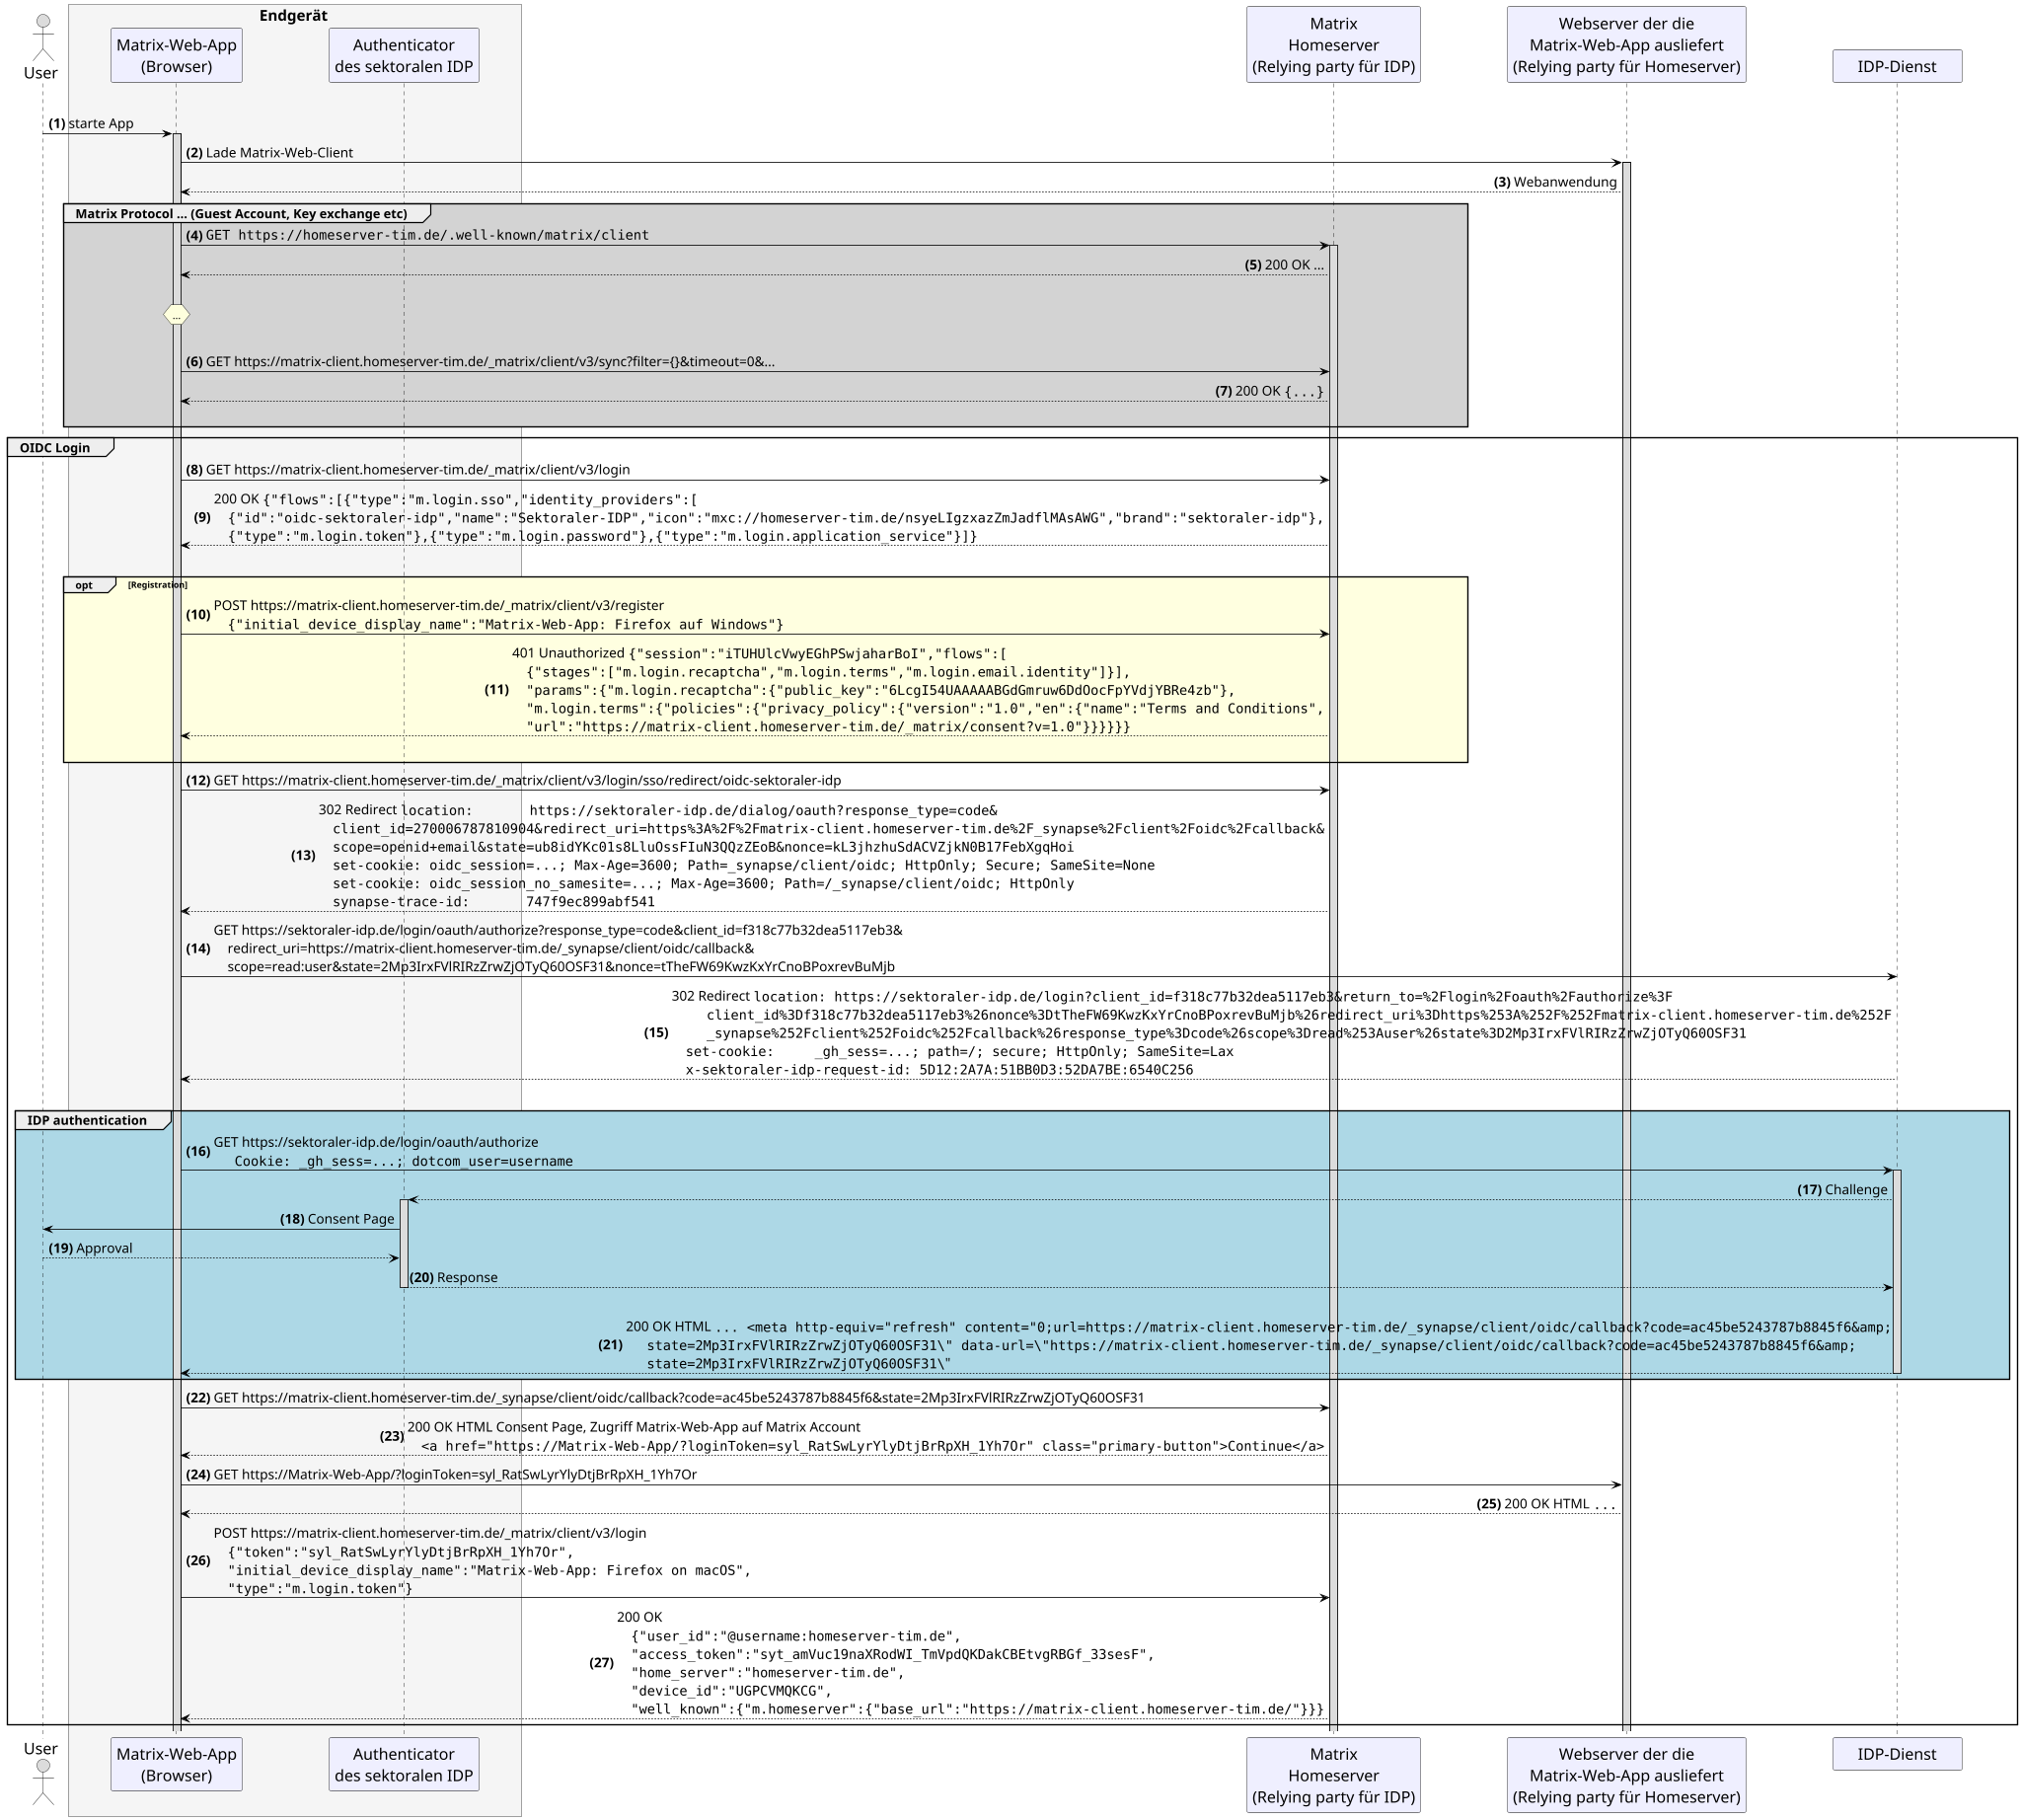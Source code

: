 @startuml "Matrix_OIDC_Login"
skinparam sequenceMessageAlign direction
skinparam WrapWidth 300
skinparam minClassWidth 150
skinparam BoxPadding 1
skinparam ParticipantPadding 50
skinparam sequenceReferenceHeaderBackgroundColor palegreen
scale max 2048 width

skinparam sequence {
ArrowColor black
ArrowFontSize 17
ActorBorderColor black
LifeLineBorderColor black
LifeLineBackgroundColor Gainsboro

ParticipantBorderColor Motivation
ParticipantBackgroundColor Motivation
ParticipantFontSize 20
ParticipantFontColor black
ParticipantBorderColor Black
ParticipantBackgroundColor MOTIVATION

ActorBackgroundColor Gainsboro
ActorFontColor black
ActorFontSize 20
}

autonumber "<b>(0)"

actor us as "User"
  box <size:19>Endgerät</size> #WhiteSmoke
  participant app as "Matrix-Web-App\n(Browser)"
  participant au as "Authenticator\ndes sektoralen IDP"
  end box
participant hs as "Matrix\nHomeserver\n(Relying party für IDP)"
participant mc as "Webserver der die\nMatrix-Web-App ausliefert\n(Relying party für Homeserver)"
participant idp as "IDP-Dienst"

|||

us -> app: starte App 

activate app
  app -> mc: Lade Matrix-Web-Client
  activate mc
  mc --> app: Webanwendung
  group #LightGray <size:16>Matrix Protocol ... (Guest Account, Key exchange etc)</size>
    app -> hs:""GET https://homeserver-tim.de/.well-known/matrix/client""
    activate hs
    hs --> app: 200 OK ...
    |||
    hnote over app : ...
    |||
    app -> hs: GET https://matrix-client.homeserver-tim.de/_matrix/client/v3/sync?filter={}&timeout=0&...
    hs --> app: 200 OK ""{...}""
    |||
  end 'group
  group <size:16>OIDC Login</size>
    app -> hs: GET https://matrix-client.homeserver-tim.de/_matrix/client/v3/login
    hs --> app: 200 OK ""{"flows":[{"type":"m.login.sso","identity_providers":[""\n\
    ""{"id":"oidc-sektoraler-idp","name":"Sektoraler-IDP","icon":"mxc://homeserver-tim.de/nsyeLIgzxazZmJadflMAsAWG","brand":"sektoraler-idp"},""\n\
    ""{"type":"m.login.token"},{"type":"m.login.password"},{"type":"m.login.application_service"}]}""
    |||
    opt #LightYellow Registration
    app -> hs: POST https://matrix-client.homeserver-tim.de/_matrix/client/v3/register\n\
    ""{"initial_device_display_name":"Matrix-Web-App: Firefox auf Windows"}""
    hs --> app: 401 Unauthorized ""{"session":"iTUHUlcVwyEGhPSwjaharBoI","flows":[""\n\
    ""{"stages":["m.login.recaptcha","m.login.terms","m.login.email.identity"]}],""\n\
    """params":{"m.login.recaptcha":{"public_key":"6LcgI54UAAAAABGdGmruw6DdOocFpYVdjYBRe4zb"},""\n\
    """m.login.terms":{"policies":{"privacy_policy":{"version":"1.0","en":{"name":"Terms and Conditions",""\n\
    """url":"https://matrix-client.homeserver-tim.de/_matrix/consent?v=1.0"}}}}}}""
    |||
    end 'opt
    app -> hs: GET https://matrix-client.homeserver-tim.de/_matrix/client/v3/login/sso/redirect/oidc-sektoraler-idp
    hs --> app: 302 Redirect ""location:	https://sektoraler-idp.de/dialog/oauth?response_type=code&""\n\
    ""client_id=270006787810904&redirect_uri=https%3A%2F%2Fmatrix-client.homeserver-tim.de%2F_synapse%2Fclient%2Foidc%2Fcallback&""\n\
    ""scope=openid+email&state=ub8idYKc01s8LluOssFIuN3QQzZEoB&nonce=kL3jhzhuSdACVZjkN0B17FebXgqHoi""\n\
    ""set-cookie: oidc_session=...; Max-Age=3600; Path=_synapse/client/oidc; HttpOnly; Secure; SameSite=None""\n\
    ""set-cookie: oidc_session_no_samesite=...; Max-Age=3600; Path=/_synapse/client/oidc; HttpOnly""\n\
    ""synapse-trace-id:	747f9ec899abf541""
    app -> idp: GET	https://sektoraler-idp.de/login/oauth/authorize?response_type=code&client_id=f318c77b32dea5117eb3&\n\
    redirect_uri=https://matrix-client.homeserver-tim.de/_synapse/client/oidc/callback&\n\
    scope=read:user&state=2Mp3IrxFVlRIRzZrwZjOTyQ60OSF31&nonce=tTheFW69KwzKxYrCnoBPoxrevBuMjb
    idp --> app: 302 Redirect ""location: https://sektoraler-idp.de/login?client_id=f318c77b32dea5117eb3&return_to=%2Flogin%2Foauth%2Fauthorize%3F""\n\
	  ""client_id%3Df318c77b32dea5117eb3%26nonce%3DtTheFW69KwzKxYrCnoBPoxrevBuMjb%26redirect_uri%3Dhttps%253A%252F%252Fmatrix-client.homeserver-tim.de%252F""\n\
	  ""_synapse%252Fclient%252Foidc%252Fcallback%26response_type%3Dcode%26scope%3Dread%253Auser%26state%3D2Mp3IrxFVlRIRzZrwZjOTyQ60OSF31""\n\
    ""set-cookie:	_gh_sess=...; path=/; secure; HttpOnly; SameSite=Lax""\n\
    ""x-sektoraler-idp-request-id: 5D12:2A7A:51BB0D3:52DA7BE:6540C256""
    |||
    group #LightBlue <size:16>IDP authentication</size>
      app -> idp: GET https://sektoraler-idp.de/login/oauth/authorize\n\
      ""Cookie: _gh_sess=...; dotcom_user=username""
      activate idp
      idp --> au: Challenge
      activate au
      au -> us: Consent Page
      us --> au: Approval
      au --> idp: Response
      |||
      deactivate au
      idp --> app: 200 OK HTML ""... <meta http-equiv="refresh" content="0;url=https://matrix-client.homeserver-tim.de/_synapse/client/oidc/callback?code=ac45be5243787b8845f6&amp;""\n\
      ""state=2Mp3IrxFVlRIRzZrwZjOTyQ60OSF31\" data-url=\"https://matrix-client.homeserver-tim.de/_synapse/client/oidc/callback?code=ac45be5243787b8845f6&amp;""\n\
      ""state=2Mp3IrxFVlRIRzZrwZjOTyQ60OSF31\"""
      deactivate idp
    end 'group
    app -> hs: GET https://matrix-client.homeserver-tim.de/_synapse/client/oidc/callback?code=ac45be5243787b8845f6&state=2Mp3IrxFVlRIRzZrwZjOTyQ60OSF31
    hs --> app: 200 OK HTML Consent Page, Zugriff Matrix-Web-App auf Matrix Account\n\
    ""<a href="https://Matrix-Web-App/?loginToken=syl_RatSwLyrYlyDtjBrRpXH_1Yh7Or" class="primary-button">Continue</a>""
    app -> mc: GET https://Matrix-Web-App/?loginToken=syl_RatSwLyrYlyDtjBrRpXH_1Yh7Or
    mc --> app: 200 OK HTML ""...""
    app -> hs: POST https://matrix-client.homeserver-tim.de/_matrix/client/v3/login\n\
    ""{"token":"syl_RatSwLyrYlyDtjBrRpXH_1Yh7Or",""\n\
    """initial_device_display_name":"Matrix-Web-App: Firefox on macOS",""\n\
    """type":"m.login.token"}""
    hs --> app: 200 OK\n\
    ""{"user_id":"@username:homeserver-tim.de",""\n\
    """access_token":"syt_amVuc19naXRodWI_TmVpdQKDakCBEtvgRBGf_33sesF",""\n\
    """home_server":"homeserver-tim.de",""\n\
    """device_id":"UGPCVMQKCG",""\n\
    """well_known":{"m.homeserver":{"base_url":"https://matrix-client.homeserver-tim.de/"}}}""

  end 'group
@enduml
